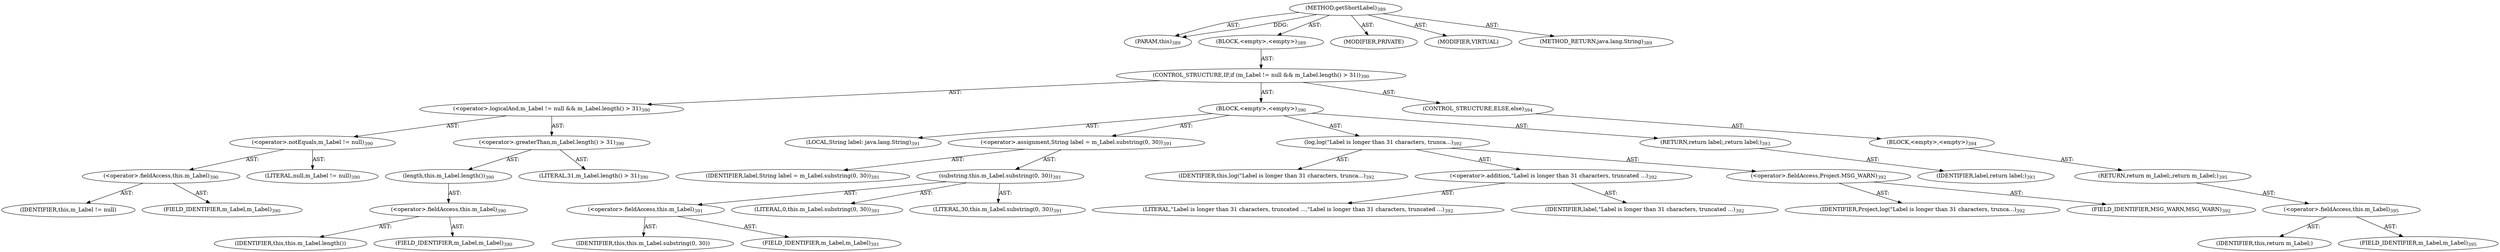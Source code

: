 digraph "getShortLabel" {  
"111669149731" [label = <(METHOD,getShortLabel)<SUB>389</SUB>> ]
"115964116994" [label = <(PARAM,this)<SUB>389</SUB>> ]
"25769803820" [label = <(BLOCK,&lt;empty&gt;,&lt;empty&gt;)<SUB>389</SUB>> ]
"47244640264" [label = <(CONTROL_STRUCTURE,IF,if (m_Label != null &amp;&amp; m_Label.length() &gt; 31))<SUB>390</SUB>> ]
"30064771180" [label = <(&lt;operator&gt;.logicalAnd,m_Label != null &amp;&amp; m_Label.length() &gt; 31)<SUB>390</SUB>> ]
"30064771181" [label = <(&lt;operator&gt;.notEquals,m_Label != null)<SUB>390</SUB>> ]
"30064771182" [label = <(&lt;operator&gt;.fieldAccess,this.m_Label)<SUB>390</SUB>> ]
"68719476857" [label = <(IDENTIFIER,this,m_Label != null)> ]
"55834574888" [label = <(FIELD_IDENTIFIER,m_Label,m_Label)<SUB>390</SUB>> ]
"90194313228" [label = <(LITERAL,null,m_Label != null)<SUB>390</SUB>> ]
"30064771183" [label = <(&lt;operator&gt;.greaterThan,m_Label.length() &gt; 31)<SUB>390</SUB>> ]
"30064771184" [label = <(length,this.m_Label.length())<SUB>390</SUB>> ]
"30064771185" [label = <(&lt;operator&gt;.fieldAccess,this.m_Label)<SUB>390</SUB>> ]
"68719476858" [label = <(IDENTIFIER,this,this.m_Label.length())> ]
"55834574889" [label = <(FIELD_IDENTIFIER,m_Label,m_Label)<SUB>390</SUB>> ]
"90194313229" [label = <(LITERAL,31,m_Label.length() &gt; 31)<SUB>390</SUB>> ]
"25769803821" [label = <(BLOCK,&lt;empty&gt;,&lt;empty&gt;)<SUB>390</SUB>> ]
"94489280517" [label = <(LOCAL,String label: java.lang.String)<SUB>391</SUB>> ]
"30064771186" [label = <(&lt;operator&gt;.assignment,String label = m_Label.substring(0, 30))<SUB>391</SUB>> ]
"68719476859" [label = <(IDENTIFIER,label,String label = m_Label.substring(0, 30))<SUB>391</SUB>> ]
"30064771187" [label = <(substring,this.m_Label.substring(0, 30))<SUB>391</SUB>> ]
"30064771188" [label = <(&lt;operator&gt;.fieldAccess,this.m_Label)<SUB>391</SUB>> ]
"68719476860" [label = <(IDENTIFIER,this,this.m_Label.substring(0, 30))> ]
"55834574890" [label = <(FIELD_IDENTIFIER,m_Label,m_Label)<SUB>391</SUB>> ]
"90194313230" [label = <(LITERAL,0,this.m_Label.substring(0, 30))<SUB>391</SUB>> ]
"90194313231" [label = <(LITERAL,30,this.m_Label.substring(0, 30))<SUB>391</SUB>> ]
"30064771189" [label = <(log,log(&quot;Label is longer than 31 characters, trunca...)<SUB>392</SUB>> ]
"68719476742" [label = <(IDENTIFIER,this,log(&quot;Label is longer than 31 characters, trunca...)<SUB>392</SUB>> ]
"30064771190" [label = <(&lt;operator&gt;.addition,&quot;Label is longer than 31 characters, truncated ...)<SUB>392</SUB>> ]
"90194313232" [label = <(LITERAL,&quot;Label is longer than 31 characters, truncated ...,&quot;Label is longer than 31 characters, truncated ...)<SUB>392</SUB>> ]
"68719476861" [label = <(IDENTIFIER,label,&quot;Label is longer than 31 characters, truncated ...)<SUB>392</SUB>> ]
"30064771191" [label = <(&lt;operator&gt;.fieldAccess,Project.MSG_WARN)<SUB>392</SUB>> ]
"68719476862" [label = <(IDENTIFIER,Project,log(&quot;Label is longer than 31 characters, trunca...)<SUB>392</SUB>> ]
"55834574891" [label = <(FIELD_IDENTIFIER,MSG_WARN,MSG_WARN)<SUB>392</SUB>> ]
"146028888072" [label = <(RETURN,return label;,return label;)<SUB>393</SUB>> ]
"68719476863" [label = <(IDENTIFIER,label,return label;)<SUB>393</SUB>> ]
"47244640265" [label = <(CONTROL_STRUCTURE,ELSE,else)<SUB>394</SUB>> ]
"25769803822" [label = <(BLOCK,&lt;empty&gt;,&lt;empty&gt;)<SUB>394</SUB>> ]
"146028888073" [label = <(RETURN,return m_Label;,return m_Label;)<SUB>395</SUB>> ]
"30064771192" [label = <(&lt;operator&gt;.fieldAccess,this.m_Label)<SUB>395</SUB>> ]
"68719476864" [label = <(IDENTIFIER,this,return m_Label;)> ]
"55834574892" [label = <(FIELD_IDENTIFIER,m_Label,m_Label)<SUB>395</SUB>> ]
"133143986272" [label = <(MODIFIER,PRIVATE)> ]
"133143986273" [label = <(MODIFIER,VIRTUAL)> ]
"128849018915" [label = <(METHOD_RETURN,java.lang.String)<SUB>389</SUB>> ]
  "111669149731" -> "115964116994"  [ label = "AST: "] 
  "111669149731" -> "25769803820"  [ label = "AST: "] 
  "111669149731" -> "133143986272"  [ label = "AST: "] 
  "111669149731" -> "133143986273"  [ label = "AST: "] 
  "111669149731" -> "128849018915"  [ label = "AST: "] 
  "25769803820" -> "47244640264"  [ label = "AST: "] 
  "47244640264" -> "30064771180"  [ label = "AST: "] 
  "47244640264" -> "25769803821"  [ label = "AST: "] 
  "47244640264" -> "47244640265"  [ label = "AST: "] 
  "30064771180" -> "30064771181"  [ label = "AST: "] 
  "30064771180" -> "30064771183"  [ label = "AST: "] 
  "30064771181" -> "30064771182"  [ label = "AST: "] 
  "30064771181" -> "90194313228"  [ label = "AST: "] 
  "30064771182" -> "68719476857"  [ label = "AST: "] 
  "30064771182" -> "55834574888"  [ label = "AST: "] 
  "30064771183" -> "30064771184"  [ label = "AST: "] 
  "30064771183" -> "90194313229"  [ label = "AST: "] 
  "30064771184" -> "30064771185"  [ label = "AST: "] 
  "30064771185" -> "68719476858"  [ label = "AST: "] 
  "30064771185" -> "55834574889"  [ label = "AST: "] 
  "25769803821" -> "94489280517"  [ label = "AST: "] 
  "25769803821" -> "30064771186"  [ label = "AST: "] 
  "25769803821" -> "30064771189"  [ label = "AST: "] 
  "25769803821" -> "146028888072"  [ label = "AST: "] 
  "30064771186" -> "68719476859"  [ label = "AST: "] 
  "30064771186" -> "30064771187"  [ label = "AST: "] 
  "30064771187" -> "30064771188"  [ label = "AST: "] 
  "30064771187" -> "90194313230"  [ label = "AST: "] 
  "30064771187" -> "90194313231"  [ label = "AST: "] 
  "30064771188" -> "68719476860"  [ label = "AST: "] 
  "30064771188" -> "55834574890"  [ label = "AST: "] 
  "30064771189" -> "68719476742"  [ label = "AST: "] 
  "30064771189" -> "30064771190"  [ label = "AST: "] 
  "30064771189" -> "30064771191"  [ label = "AST: "] 
  "30064771190" -> "90194313232"  [ label = "AST: "] 
  "30064771190" -> "68719476861"  [ label = "AST: "] 
  "30064771191" -> "68719476862"  [ label = "AST: "] 
  "30064771191" -> "55834574891"  [ label = "AST: "] 
  "146028888072" -> "68719476863"  [ label = "AST: "] 
  "47244640265" -> "25769803822"  [ label = "AST: "] 
  "25769803822" -> "146028888073"  [ label = "AST: "] 
  "146028888073" -> "30064771192"  [ label = "AST: "] 
  "30064771192" -> "68719476864"  [ label = "AST: "] 
  "30064771192" -> "55834574892"  [ label = "AST: "] 
  "111669149731" -> "115964116994"  [ label = "DDG: "] 
}

